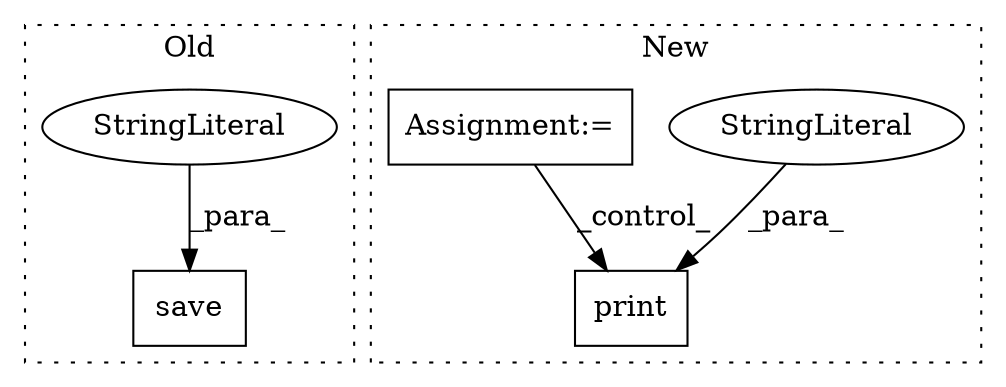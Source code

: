 digraph G {
subgraph cluster0 {
1 [label="save" a="32" s="2154,2171" l="5,1" shape="box"];
4 [label="StringLiteral" a="45" s="2159" l="12" shape="ellipse"];
label = "Old";
style="dotted";
}
subgraph cluster1 {
2 [label="print" a="32" s="2456,2475" l="6,1" shape="box"];
3 [label="StringLiteral" a="45" s="2462" l="13" shape="ellipse"];
5 [label="Assignment:=" a="7" s="2110,2198" l="57,2" shape="box"];
label = "New";
style="dotted";
}
3 -> 2 [label="_para_"];
4 -> 1 [label="_para_"];
5 -> 2 [label="_control_"];
}